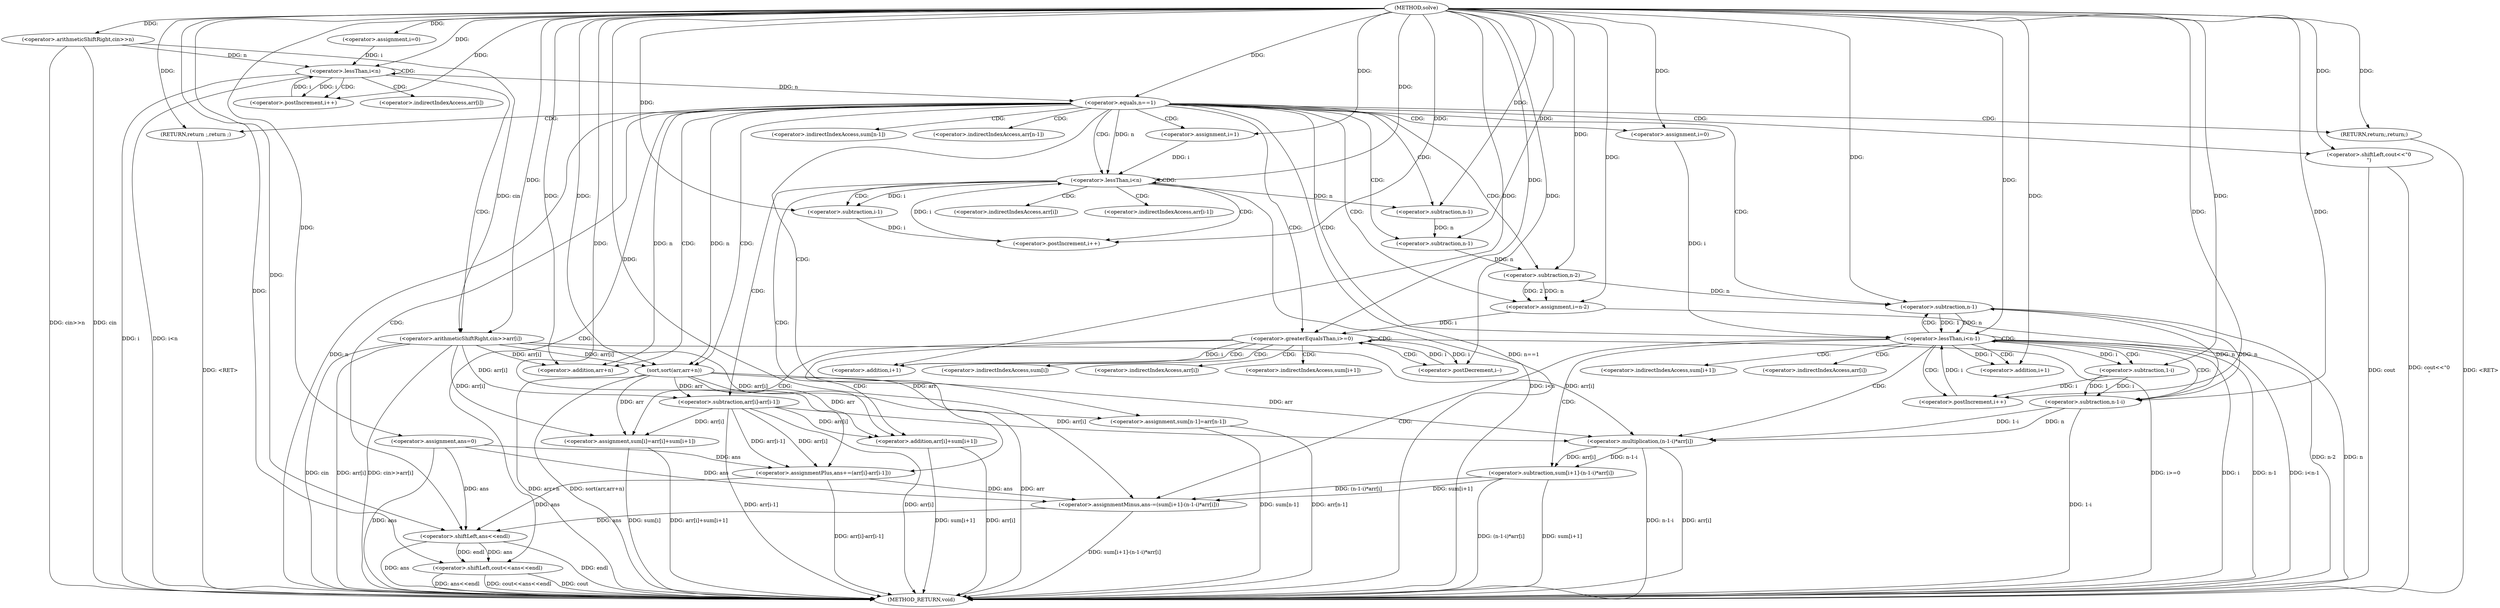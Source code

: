 digraph "solve" {  
"1000613" [label = "(METHOD,solve)" ]
"1000743" [label = "(METHOD_RETURN,void)" ]
"1000616" [label = "(<operator>.arithmeticShiftRight,cin>>n)" ]
"1000621" [label = "(<operator>.assignment,ans=0)" ]
"1000648" [label = "(sort,sort(arr,arr+n))" ]
"1000674" [label = "(<operator>.assignment,sum[n-1]=arr[n-1])" ]
"1000737" [label = "(<operator>.shiftLeft,cout<<ans<<endl)" ]
"1000742" [label = "(RETURN,return ;,return ;)" ]
"1000626" [label = "(<operator>.assignment,i=0)" ]
"1000629" [label = "(<operator>.lessThan,i<n)" ]
"1000632" [label = "(<operator>.postIncrement,i++)" ]
"1000634" [label = "(<operator>.arithmeticShiftRight,cin>>arr[i])" ]
"1000640" [label = "(<operator>.equals,n==1)" ]
"1000654" [label = "(<operator>.assignment,i=1)" ]
"1000657" [label = "(<operator>.lessThan,i<n)" ]
"1000660" [label = "(<operator>.postIncrement,i++)" ]
"1000662" [label = "(<operator>.assignmentPlus,ans+=(arr[i]-arr[i-1]))" ]
"1000686" [label = "(<operator>.assignment,i=n-2)" ]
"1000691" [label = "(<operator>.greaterEqualsThan,i>=0)" ]
"1000694" [label = "(<operator>.postDecrement,i--)" ]
"1000696" [label = "(<operator>.assignment,sum[i]=arr[i]+sum[i+1])" ]
"1000710" [label = "(<operator>.assignment,i=0)" ]
"1000713" [label = "(<operator>.lessThan,i<n-1)" ]
"1000718" [label = "(<operator>.postIncrement,i++)" ]
"1000720" [label = "(<operator>.assignmentMinus,ans-=(sum[i+1]-(n-1-i)*arr[i]))" ]
"1000644" [label = "(<operator>.shiftLeft,cout<<\"0\n\")" ]
"1000647" [label = "(RETURN,return;,return;)" ]
"1000650" [label = "(<operator>.addition,arr+n)" ]
"1000739" [label = "(<operator>.shiftLeft,ans<<endl)" ]
"1000664" [label = "(<operator>.subtraction,arr[i]-arr[i-1])" ]
"1000677" [label = "(<operator>.subtraction,n-1)" ]
"1000682" [label = "(<operator>.subtraction,n-1)" ]
"1000688" [label = "(<operator>.subtraction,n-2)" ]
"1000700" [label = "(<operator>.addition,arr[i]+sum[i+1])" ]
"1000715" [label = "(<operator>.subtraction,n-1)" ]
"1000722" [label = "(<operator>.subtraction,sum[i+1]-(n-1-i)*arr[i])" ]
"1000728" [label = "(<operator>.multiplication,(n-1-i)*arr[i])" ]
"1000670" [label = "(<operator>.subtraction,i-1)" ]
"1000706" [label = "(<operator>.addition,i+1)" ]
"1000725" [label = "(<operator>.addition,i+1)" ]
"1000729" [label = "(<operator>.subtraction,n-1-i)" ]
"1000731" [label = "(<operator>.subtraction,1-i)" ]
"1000675" [label = "(<operator>.indirectIndexAccess,sum[n-1])" ]
"1000680" [label = "(<operator>.indirectIndexAccess,arr[n-1])" ]
"1000636" [label = "(<operator>.indirectIndexAccess,arr[i])" ]
"1000697" [label = "(<operator>.indirectIndexAccess,sum[i])" ]
"1000665" [label = "(<operator>.indirectIndexAccess,arr[i])" ]
"1000668" [label = "(<operator>.indirectIndexAccess,arr[i-1])" ]
"1000701" [label = "(<operator>.indirectIndexAccess,arr[i])" ]
"1000704" [label = "(<operator>.indirectIndexAccess,sum[i+1])" ]
"1000723" [label = "(<operator>.indirectIndexAccess,sum[i+1])" ]
"1000734" [label = "(<operator>.indirectIndexAccess,arr[i])" ]
  "1000616" -> "1000743"  [ label = "DDG: cin"] 
  "1000616" -> "1000743"  [ label = "DDG: cin>>n"] 
  "1000621" -> "1000743"  [ label = "DDG: ans"] 
  "1000629" -> "1000743"  [ label = "DDG: i"] 
  "1000629" -> "1000743"  [ label = "DDG: i<n"] 
  "1000640" -> "1000743"  [ label = "DDG: n"] 
  "1000640" -> "1000743"  [ label = "DDG: n==1"] 
  "1000648" -> "1000743"  [ label = "DDG: arr"] 
  "1000648" -> "1000743"  [ label = "DDG: arr+n"] 
  "1000648" -> "1000743"  [ label = "DDG: sort(arr,arr+n)"] 
  "1000657" -> "1000743"  [ label = "DDG: i<n"] 
  "1000674" -> "1000743"  [ label = "DDG: sum[n-1]"] 
  "1000674" -> "1000743"  [ label = "DDG: arr[n-1]"] 
  "1000686" -> "1000743"  [ label = "DDG: n-2"] 
  "1000691" -> "1000743"  [ label = "DDG: i>=0"] 
  "1000713" -> "1000743"  [ label = "DDG: i"] 
  "1000715" -> "1000743"  [ label = "DDG: n"] 
  "1000713" -> "1000743"  [ label = "DDG: n-1"] 
  "1000713" -> "1000743"  [ label = "DDG: i<n-1"] 
  "1000737" -> "1000743"  [ label = "DDG: cout"] 
  "1000739" -> "1000743"  [ label = "DDG: ans"] 
  "1000737" -> "1000743"  [ label = "DDG: ans<<endl"] 
  "1000737" -> "1000743"  [ label = "DDG: cout<<ans<<endl"] 
  "1000722" -> "1000743"  [ label = "DDG: sum[i+1]"] 
  "1000729" -> "1000743"  [ label = "DDG: 1-i"] 
  "1000728" -> "1000743"  [ label = "DDG: n-1-i"] 
  "1000728" -> "1000743"  [ label = "DDG: arr[i]"] 
  "1000722" -> "1000743"  [ label = "DDG: (n-1-i)*arr[i]"] 
  "1000720" -> "1000743"  [ label = "DDG: sum[i+1]-(n-1-i)*arr[i]"] 
  "1000696" -> "1000743"  [ label = "DDG: sum[i]"] 
  "1000700" -> "1000743"  [ label = "DDG: arr[i]"] 
  "1000700" -> "1000743"  [ label = "DDG: sum[i+1]"] 
  "1000696" -> "1000743"  [ label = "DDG: arr[i]+sum[i+1]"] 
  "1000664" -> "1000743"  [ label = "DDG: arr[i]"] 
  "1000664" -> "1000743"  [ label = "DDG: arr[i-1]"] 
  "1000662" -> "1000743"  [ label = "DDG: arr[i]-arr[i-1]"] 
  "1000644" -> "1000743"  [ label = "DDG: cout"] 
  "1000644" -> "1000743"  [ label = "DDG: cout<<\"0\n\""] 
  "1000634" -> "1000743"  [ label = "DDG: cin"] 
  "1000634" -> "1000743"  [ label = "DDG: arr[i]"] 
  "1000634" -> "1000743"  [ label = "DDG: cin>>arr[i]"] 
  "1000742" -> "1000743"  [ label = "DDG: <RET>"] 
  "1000647" -> "1000743"  [ label = "DDG: <RET>"] 
  "1000739" -> "1000743"  [ label = "DDG: endl"] 
  "1000613" -> "1000621"  [ label = "DDG: "] 
  "1000648" -> "1000674"  [ label = "DDG: arr"] 
  "1000613" -> "1000742"  [ label = "DDG: "] 
  "1000613" -> "1000616"  [ label = "DDG: "] 
  "1000613" -> "1000626"  [ label = "DDG: "] 
  "1000634" -> "1000648"  [ label = "DDG: arr[i]"] 
  "1000613" -> "1000648"  [ label = "DDG: "] 
  "1000640" -> "1000648"  [ label = "DDG: n"] 
  "1000613" -> "1000654"  [ label = "DDG: "] 
  "1000664" -> "1000662"  [ label = "DDG: arr[i-1]"] 
  "1000664" -> "1000662"  [ label = "DDG: arr[i]"] 
  "1000688" -> "1000686"  [ label = "DDG: n"] 
  "1000688" -> "1000686"  [ label = "DDG: 2"] 
  "1000648" -> "1000696"  [ label = "DDG: arr"] 
  "1000664" -> "1000696"  [ label = "DDG: arr[i]"] 
  "1000634" -> "1000696"  [ label = "DDG: arr[i]"] 
  "1000613" -> "1000710"  [ label = "DDG: "] 
  "1000722" -> "1000720"  [ label = "DDG: sum[i+1]"] 
  "1000722" -> "1000720"  [ label = "DDG: (n-1-i)*arr[i]"] 
  "1000613" -> "1000737"  [ label = "DDG: "] 
  "1000739" -> "1000737"  [ label = "DDG: ans"] 
  "1000739" -> "1000737"  [ label = "DDG: endl"] 
  "1000626" -> "1000629"  [ label = "DDG: i"] 
  "1000632" -> "1000629"  [ label = "DDG: i"] 
  "1000613" -> "1000629"  [ label = "DDG: "] 
  "1000616" -> "1000629"  [ label = "DDG: n"] 
  "1000629" -> "1000632"  [ label = "DDG: i"] 
  "1000613" -> "1000632"  [ label = "DDG: "] 
  "1000616" -> "1000634"  [ label = "DDG: cin"] 
  "1000613" -> "1000634"  [ label = "DDG: "] 
  "1000629" -> "1000640"  [ label = "DDG: n"] 
  "1000613" -> "1000640"  [ label = "DDG: "] 
  "1000613" -> "1000647"  [ label = "DDG: "] 
  "1000634" -> "1000650"  [ label = "DDG: arr[i]"] 
  "1000613" -> "1000650"  [ label = "DDG: "] 
  "1000640" -> "1000650"  [ label = "DDG: n"] 
  "1000654" -> "1000657"  [ label = "DDG: i"] 
  "1000660" -> "1000657"  [ label = "DDG: i"] 
  "1000613" -> "1000657"  [ label = "DDG: "] 
  "1000640" -> "1000657"  [ label = "DDG: n"] 
  "1000670" -> "1000660"  [ label = "DDG: i"] 
  "1000613" -> "1000660"  [ label = "DDG: "] 
  "1000621" -> "1000662"  [ label = "DDG: ans"] 
  "1000613" -> "1000662"  [ label = "DDG: "] 
  "1000613" -> "1000686"  [ label = "DDG: "] 
  "1000686" -> "1000691"  [ label = "DDG: i"] 
  "1000694" -> "1000691"  [ label = "DDG: i"] 
  "1000613" -> "1000691"  [ label = "DDG: "] 
  "1000613" -> "1000694"  [ label = "DDG: "] 
  "1000691" -> "1000694"  [ label = "DDG: i"] 
  "1000710" -> "1000713"  [ label = "DDG: i"] 
  "1000718" -> "1000713"  [ label = "DDG: i"] 
  "1000613" -> "1000713"  [ label = "DDG: "] 
  "1000715" -> "1000713"  [ label = "DDG: n"] 
  "1000715" -> "1000713"  [ label = "DDG: 1"] 
  "1000731" -> "1000718"  [ label = "DDG: i"] 
  "1000613" -> "1000718"  [ label = "DDG: "] 
  "1000621" -> "1000720"  [ label = "DDG: ans"] 
  "1000662" -> "1000720"  [ label = "DDG: ans"] 
  "1000613" -> "1000720"  [ label = "DDG: "] 
  "1000621" -> "1000739"  [ label = "DDG: ans"] 
  "1000720" -> "1000739"  [ label = "DDG: ans"] 
  "1000662" -> "1000739"  [ label = "DDG: ans"] 
  "1000613" -> "1000739"  [ label = "DDG: "] 
  "1000613" -> "1000644"  [ label = "DDG: "] 
  "1000648" -> "1000664"  [ label = "DDG: arr"] 
  "1000634" -> "1000664"  [ label = "DDG: arr[i]"] 
  "1000657" -> "1000677"  [ label = "DDG: n"] 
  "1000613" -> "1000677"  [ label = "DDG: "] 
  "1000677" -> "1000682"  [ label = "DDG: n"] 
  "1000613" -> "1000682"  [ label = "DDG: "] 
  "1000682" -> "1000688"  [ label = "DDG: n"] 
  "1000613" -> "1000688"  [ label = "DDG: "] 
  "1000648" -> "1000700"  [ label = "DDG: arr"] 
  "1000664" -> "1000700"  [ label = "DDG: arr[i]"] 
  "1000634" -> "1000700"  [ label = "DDG: arr[i]"] 
  "1000688" -> "1000715"  [ label = "DDG: n"] 
  "1000729" -> "1000715"  [ label = "DDG: n"] 
  "1000613" -> "1000715"  [ label = "DDG: "] 
  "1000728" -> "1000722"  [ label = "DDG: n-1-i"] 
  "1000728" -> "1000722"  [ label = "DDG: arr[i]"] 
  "1000729" -> "1000728"  [ label = "DDG: 1-i"] 
  "1000729" -> "1000728"  [ label = "DDG: n"] 
  "1000648" -> "1000728"  [ label = "DDG: arr"] 
  "1000664" -> "1000728"  [ label = "DDG: arr[i]"] 
  "1000634" -> "1000728"  [ label = "DDG: arr[i]"] 
  "1000657" -> "1000670"  [ label = "DDG: i"] 
  "1000613" -> "1000670"  [ label = "DDG: "] 
  "1000691" -> "1000706"  [ label = "DDG: i"] 
  "1000613" -> "1000706"  [ label = "DDG: "] 
  "1000713" -> "1000725"  [ label = "DDG: i"] 
  "1000613" -> "1000725"  [ label = "DDG: "] 
  "1000715" -> "1000729"  [ label = "DDG: n"] 
  "1000613" -> "1000729"  [ label = "DDG: "] 
  "1000731" -> "1000729"  [ label = "DDG: 1"] 
  "1000731" -> "1000729"  [ label = "DDG: i"] 
  "1000613" -> "1000731"  [ label = "DDG: "] 
  "1000713" -> "1000731"  [ label = "DDG: i"] 
  "1000629" -> "1000634"  [ label = "CDG: "] 
  "1000629" -> "1000632"  [ label = "CDG: "] 
  "1000629" -> "1000629"  [ label = "CDG: "] 
  "1000629" -> "1000636"  [ label = "CDG: "] 
  "1000640" -> "1000644"  [ label = "CDG: "] 
  "1000640" -> "1000691"  [ label = "CDG: "] 
  "1000640" -> "1000688"  [ label = "CDG: "] 
  "1000640" -> "1000654"  [ label = "CDG: "] 
  "1000640" -> "1000657"  [ label = "CDG: "] 
  "1000640" -> "1000680"  [ label = "CDG: "] 
  "1000640" -> "1000686"  [ label = "CDG: "] 
  "1000640" -> "1000710"  [ label = "CDG: "] 
  "1000640" -> "1000715"  [ label = "CDG: "] 
  "1000640" -> "1000713"  [ label = "CDG: "] 
  "1000640" -> "1000650"  [ label = "CDG: "] 
  "1000640" -> "1000742"  [ label = "CDG: "] 
  "1000640" -> "1000739"  [ label = "CDG: "] 
  "1000640" -> "1000647"  [ label = "CDG: "] 
  "1000640" -> "1000682"  [ label = "CDG: "] 
  "1000640" -> "1000674"  [ label = "CDG: "] 
  "1000640" -> "1000737"  [ label = "CDG: "] 
  "1000640" -> "1000675"  [ label = "CDG: "] 
  "1000640" -> "1000648"  [ label = "CDG: "] 
  "1000640" -> "1000677"  [ label = "CDG: "] 
  "1000657" -> "1000670"  [ label = "CDG: "] 
  "1000657" -> "1000657"  [ label = "CDG: "] 
  "1000657" -> "1000660"  [ label = "CDG: "] 
  "1000657" -> "1000664"  [ label = "CDG: "] 
  "1000657" -> "1000668"  [ label = "CDG: "] 
  "1000657" -> "1000665"  [ label = "CDG: "] 
  "1000657" -> "1000662"  [ label = "CDG: "] 
  "1000691" -> "1000691"  [ label = "CDG: "] 
  "1000691" -> "1000694"  [ label = "CDG: "] 
  "1000691" -> "1000706"  [ label = "CDG: "] 
  "1000691" -> "1000697"  [ label = "CDG: "] 
  "1000691" -> "1000701"  [ label = "CDG: "] 
  "1000691" -> "1000696"  [ label = "CDG: "] 
  "1000691" -> "1000704"  [ label = "CDG: "] 
  "1000691" -> "1000700"  [ label = "CDG: "] 
  "1000713" -> "1000728"  [ label = "CDG: "] 
  "1000713" -> "1000725"  [ label = "CDG: "] 
  "1000713" -> "1000731"  [ label = "CDG: "] 
  "1000713" -> "1000715"  [ label = "CDG: "] 
  "1000713" -> "1000713"  [ label = "CDG: "] 
  "1000713" -> "1000718"  [ label = "CDG: "] 
  "1000713" -> "1000734"  [ label = "CDG: "] 
  "1000713" -> "1000720"  [ label = "CDG: "] 
  "1000713" -> "1000722"  [ label = "CDG: "] 
  "1000713" -> "1000729"  [ label = "CDG: "] 
  "1000713" -> "1000723"  [ label = "CDG: "] 
}
